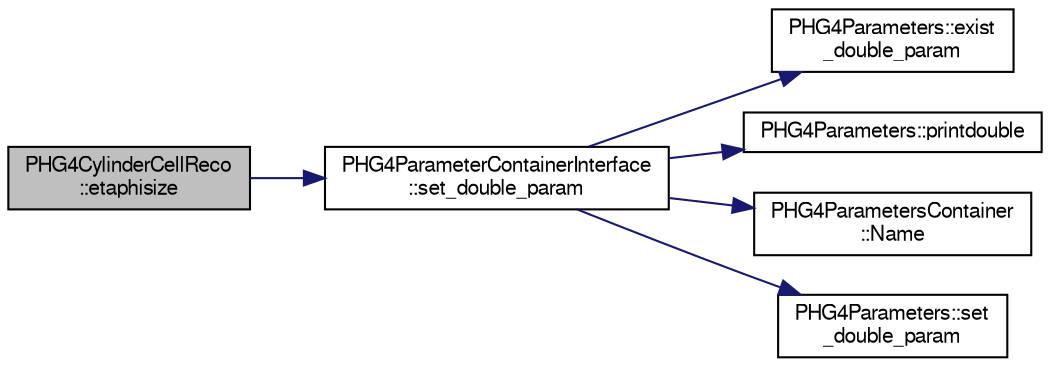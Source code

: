 digraph "PHG4CylinderCellReco::etaphisize"
{
  bgcolor="transparent";
  edge [fontname="FreeSans",fontsize="10",labelfontname="FreeSans",labelfontsize="10"];
  node [fontname="FreeSans",fontsize="10",shape=record];
  rankdir="LR";
  Node1 [label="PHG4CylinderCellReco\l::etaphisize",height=0.2,width=0.4,color="black", fillcolor="grey75", style="filled" fontcolor="black"];
  Node1 -> Node2 [color="midnightblue",fontsize="10",style="solid",fontname="FreeSans"];
  Node2 [label="PHG4ParameterContainerInterface\l::set_double_param",height=0.2,width=0.4,color="black",URL="$d4/d69/classPHG4ParameterContainerInterface.html#aa7efdb8861671ac6f3f5d3a30167d210"];
  Node2 -> Node3 [color="midnightblue",fontsize="10",style="solid",fontname="FreeSans"];
  Node3 [label="PHG4Parameters::exist\l_double_param",height=0.2,width=0.4,color="black",URL="$da/d29/classPHG4Parameters.html#a91e3cc79c655b7d2580cab51b069cc6b"];
  Node2 -> Node4 [color="midnightblue",fontsize="10",style="solid",fontname="FreeSans"];
  Node4 [label="PHG4Parameters::printdouble",height=0.2,width=0.4,color="black",URL="$da/d29/classPHG4Parameters.html#a8d755e73080affcac2fbecc2a1911fe7"];
  Node2 -> Node5 [color="midnightblue",fontsize="10",style="solid",fontname="FreeSans"];
  Node5 [label="PHG4ParametersContainer\l::Name",height=0.2,width=0.4,color="black",URL="$d5/d5f/classPHG4ParametersContainer.html#a8d85fde2c957047fc5eccf45df464efb"];
  Node2 -> Node6 [color="midnightblue",fontsize="10",style="solid",fontname="FreeSans"];
  Node6 [label="PHG4Parameters::set\l_double_param",height=0.2,width=0.4,color="black",URL="$da/d29/classPHG4Parameters.html#a40d8acd8a8c5475928d5b5dacf38f583"];
}
